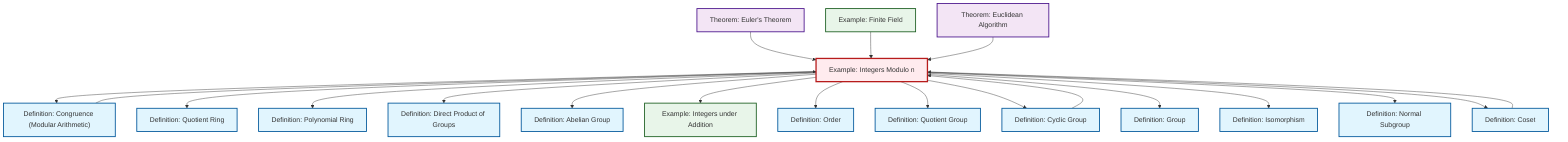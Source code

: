 graph TD
    classDef definition fill:#e1f5fe,stroke:#01579b,stroke-width:2px
    classDef theorem fill:#f3e5f5,stroke:#4a148c,stroke-width:2px
    classDef axiom fill:#fff3e0,stroke:#e65100,stroke-width:2px
    classDef example fill:#e8f5e9,stroke:#1b5e20,stroke-width:2px
    classDef current fill:#ffebee,stroke:#b71c1c,stroke-width:3px
    thm-euclidean-algorithm["Theorem: Euclidean Algorithm"]:::theorem
    def-isomorphism["Definition: Isomorphism"]:::definition
    def-quotient-ring["Definition: Quotient Ring"]:::definition
    def-polynomial-ring["Definition: Polynomial Ring"]:::definition
    def-order["Definition: Order"]:::definition
    ex-integers-addition["Example: Integers under Addition"]:::example
    def-direct-product["Definition: Direct Product of Groups"]:::definition
    def-group["Definition: Group"]:::definition
    def-quotient-group["Definition: Quotient Group"]:::definition
    ex-quotient-integers-mod-n["Example: Integers Modulo n"]:::example
    thm-euler["Theorem: Euler's Theorem"]:::theorem
    def-congruence["Definition: Congruence (Modular Arithmetic)"]:::definition
    def-abelian-group["Definition: Abelian Group"]:::definition
    ex-finite-field["Example: Finite Field"]:::example
    def-cyclic-group["Definition: Cyclic Group"]:::definition
    def-normal-subgroup["Definition: Normal Subgroup"]:::definition
    def-coset["Definition: Coset"]:::definition
    ex-quotient-integers-mod-n --> def-congruence
    def-congruence --> ex-quotient-integers-mod-n
    ex-quotient-integers-mod-n --> def-quotient-ring
    ex-quotient-integers-mod-n --> def-polynomial-ring
    thm-euler --> ex-quotient-integers-mod-n
    ex-quotient-integers-mod-n --> def-direct-product
    ex-quotient-integers-mod-n --> def-abelian-group
    ex-quotient-integers-mod-n --> ex-integers-addition
    ex-finite-field --> ex-quotient-integers-mod-n
    def-cyclic-group --> ex-quotient-integers-mod-n
    def-coset --> ex-quotient-integers-mod-n
    thm-euclidean-algorithm --> ex-quotient-integers-mod-n
    ex-quotient-integers-mod-n --> def-order
    ex-quotient-integers-mod-n --> def-quotient-group
    ex-quotient-integers-mod-n --> def-cyclic-group
    ex-quotient-integers-mod-n --> def-group
    ex-quotient-integers-mod-n --> def-isomorphism
    ex-quotient-integers-mod-n --> def-normal-subgroup
    ex-quotient-integers-mod-n --> def-coset
    class ex-quotient-integers-mod-n current